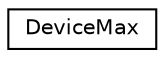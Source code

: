 digraph "Graphical Class Hierarchy"
{
  edge [fontname="Helvetica",fontsize="10",labelfontname="Helvetica",labelfontsize="10"];
  node [fontname="Helvetica",fontsize="10",shape=record];
  rankdir="LR";
  Node0 [label="DeviceMax",height=0.2,width=0.4,color="black", fillcolor="white", style="filled",URL="$structDeviceMax.html"];
}
